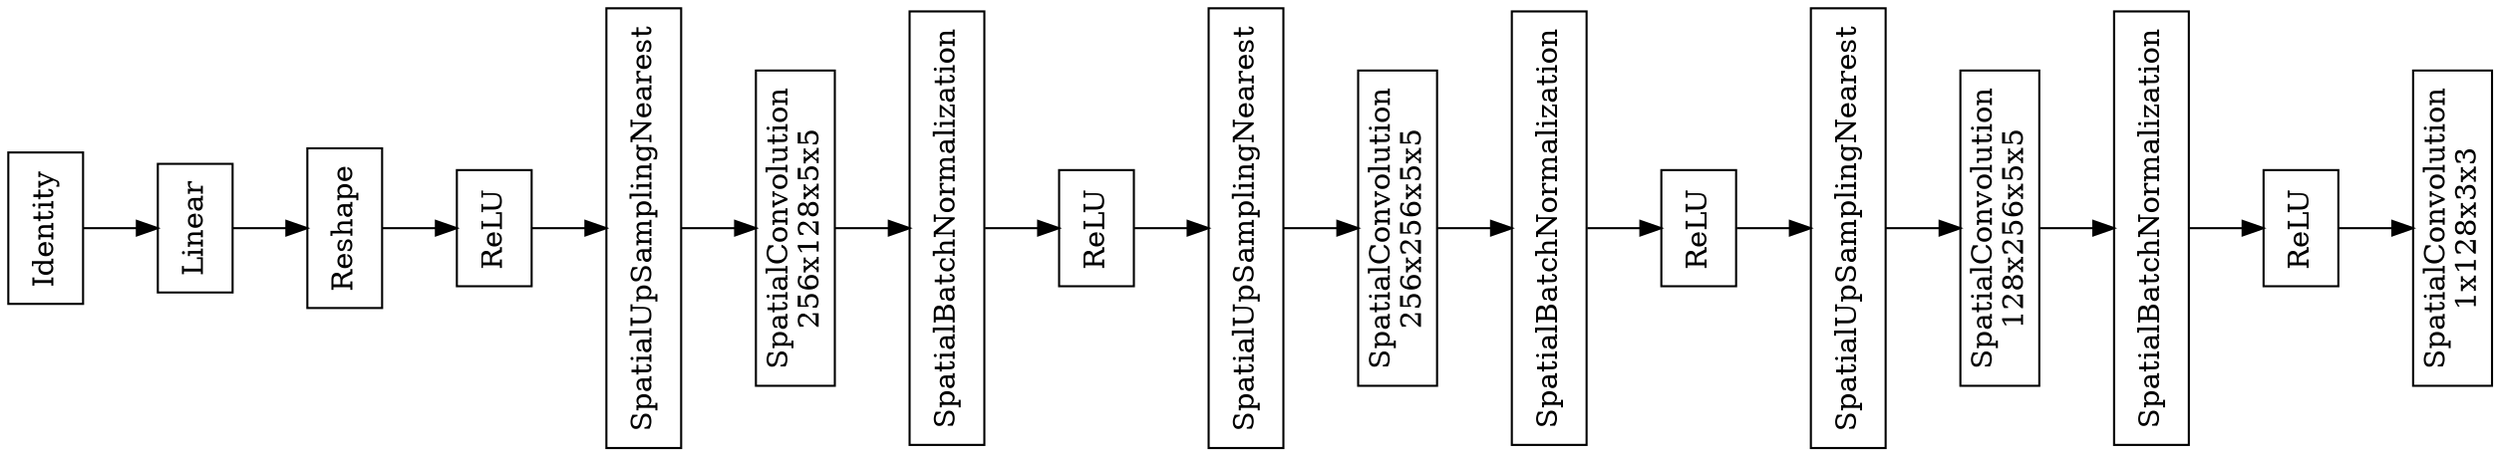 digraph G {
rotate=90; 

node1 [label="Identity",shape=box];
node1 -> node2;
node2 [label="Linear",shape=box];
node2 -> node3;
node3 [label="Reshape",shape=box];
node3 -> node4;
node4 [label="ReLU",shape=box];
node4 -> node5;
node5 [label="SpatialUpSamplingNearest",shape=box];
node5 -> node6;
node6 [label="SpatialConvolution\n256x128x5x5",shape=box];
node6 -> node7;
node7 [label="SpatialBatchNormalization",shape=box];
node7 -> node8;
node8 [label="ReLU",shape=box];
node8 -> node9;
node9 [label="SpatialUpSamplingNearest",shape=box];
node9 -> node10;
node10 [label="SpatialConvolution\n256x256x5x5",shape=box];
node10 -> node11;
node11 [label="SpatialBatchNormalization",shape=box];
node11 -> node12;
node12 [label="ReLU",shape=box];
node12 -> node13;
node13 [label="SpatialUpSamplingNearest",shape=box];
node13 -> node14;
node14 [label="SpatialConvolution\n128x256x5x5",shape=box];
node14 -> node15;
node15 [label="SpatialBatchNormalization",shape=box];
node15 -> node16;
node16 [label="ReLU",shape=box];
node16 -> node17;
node17 [label="SpatialConvolution\n1x128x3x3",shape=box];
}
